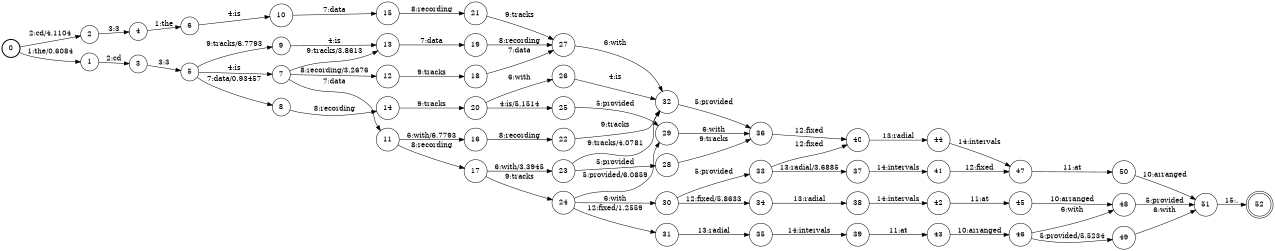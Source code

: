 digraph FST {
rankdir = LR;
size = "8.5,11";
label = "";
center = 1;
orientation = Portrait;
ranksep = "0.4";
nodesep = "0.25";
0 [label = "0", shape = circle, style = bold, fontsize = 14]
	0 -> 1 [label = "1:the/0.6084", fontsize = 14];
	0 -> 2 [label = "2:cd/4.1104", fontsize = 14];
1 [label = "1", shape = circle, style = solid, fontsize = 14]
	1 -> 3 [label = "2:cd", fontsize = 14];
2 [label = "2", shape = circle, style = solid, fontsize = 14]
	2 -> 4 [label = "3:3", fontsize = 14];
3 [label = "3", shape = circle, style = solid, fontsize = 14]
	3 -> 5 [label = "3:3", fontsize = 14];
4 [label = "4", shape = circle, style = solid, fontsize = 14]
	4 -> 6 [label = "1:the", fontsize = 14];
5 [label = "5", shape = circle, style = solid, fontsize = 14]
	5 -> 7 [label = "4:is", fontsize = 14];
	5 -> 8 [label = "7:data/0.93457", fontsize = 14];
	5 -> 9 [label = "9:tracks/6.7793", fontsize = 14];
6 [label = "6", shape = circle, style = solid, fontsize = 14]
	6 -> 10 [label = "4:is", fontsize = 14];
7 [label = "7", shape = circle, style = solid, fontsize = 14]
	7 -> 11 [label = "7:data", fontsize = 14];
	7 -> 12 [label = "8:recording/3.2676", fontsize = 14];
	7 -> 13 [label = "9:tracks/3.8613", fontsize = 14];
8 [label = "8", shape = circle, style = solid, fontsize = 14]
	8 -> 14 [label = "8:recording", fontsize = 14];
9 [label = "9", shape = circle, style = solid, fontsize = 14]
	9 -> 13 [label = "4:is", fontsize = 14];
10 [label = "10", shape = circle, style = solid, fontsize = 14]
	10 -> 15 [label = "7:data", fontsize = 14];
11 [label = "11", shape = circle, style = solid, fontsize = 14]
	11 -> 16 [label = "6:with/6.7793", fontsize = 14];
	11 -> 17 [label = "8:recording", fontsize = 14];
12 [label = "12", shape = circle, style = solid, fontsize = 14]
	12 -> 18 [label = "9:tracks", fontsize = 14];
13 [label = "13", shape = circle, style = solid, fontsize = 14]
	13 -> 19 [label = "7:data", fontsize = 14];
14 [label = "14", shape = circle, style = solid, fontsize = 14]
	14 -> 20 [label = "9:tracks", fontsize = 14];
15 [label = "15", shape = circle, style = solid, fontsize = 14]
	15 -> 21 [label = "8:recording", fontsize = 14];
16 [label = "16", shape = circle, style = solid, fontsize = 14]
	16 -> 22 [label = "8:recording", fontsize = 14];
17 [label = "17", shape = circle, style = solid, fontsize = 14]
	17 -> 23 [label = "6:with/3.3945", fontsize = 14];
	17 -> 24 [label = "9:tracks", fontsize = 14];
18 [label = "18", shape = circle, style = solid, fontsize = 14]
	18 -> 27 [label = "7:data", fontsize = 14];
19 [label = "19", shape = circle, style = solid, fontsize = 14]
	19 -> 27 [label = "8:recording", fontsize = 14];
20 [label = "20", shape = circle, style = solid, fontsize = 14]
	20 -> 25 [label = "4:is/5.1514", fontsize = 14];
	20 -> 26 [label = "6:with", fontsize = 14];
21 [label = "21", shape = circle, style = solid, fontsize = 14]
	21 -> 27 [label = "9:tracks", fontsize = 14];
22 [label = "22", shape = circle, style = solid, fontsize = 14]
	22 -> 32 [label = "9:tracks", fontsize = 14];
23 [label = "23", shape = circle, style = solid, fontsize = 14]
	23 -> 28 [label = "5:provided", fontsize = 14];
	23 -> 32 [label = "9:tracks/4.0781", fontsize = 14];
24 [label = "24", shape = circle, style = solid, fontsize = 14]
	24 -> 29 [label = "5:provided/6.0859", fontsize = 14];
	24 -> 30 [label = "6:with", fontsize = 14];
	24 -> 31 [label = "12:fixed/1.2559", fontsize = 14];
25 [label = "25", shape = circle, style = solid, fontsize = 14]
	25 -> 29 [label = "5:provided", fontsize = 14];
26 [label = "26", shape = circle, style = solid, fontsize = 14]
	26 -> 32 [label = "4:is", fontsize = 14];
27 [label = "27", shape = circle, style = solid, fontsize = 14]
	27 -> 32 [label = "6:with", fontsize = 14];
28 [label = "28", shape = circle, style = solid, fontsize = 14]
	28 -> 36 [label = "9:tracks", fontsize = 14];
29 [label = "29", shape = circle, style = solid, fontsize = 14]
	29 -> 36 [label = "6:with", fontsize = 14];
30 [label = "30", shape = circle, style = solid, fontsize = 14]
	30 -> 33 [label = "5:provided", fontsize = 14];
	30 -> 34 [label = "12:fixed/5.8633", fontsize = 14];
31 [label = "31", shape = circle, style = solid, fontsize = 14]
	31 -> 35 [label = "13:radial", fontsize = 14];
32 [label = "32", shape = circle, style = solid, fontsize = 14]
	32 -> 36 [label = "5:provided", fontsize = 14];
33 [label = "33", shape = circle, style = solid, fontsize = 14]
	33 -> 40 [label = "12:fixed", fontsize = 14];
	33 -> 37 [label = "13:radial/3.6885", fontsize = 14];
34 [label = "34", shape = circle, style = solid, fontsize = 14]
	34 -> 38 [label = "13:radial", fontsize = 14];
35 [label = "35", shape = circle, style = solid, fontsize = 14]
	35 -> 39 [label = "14:intervals", fontsize = 14];
36 [label = "36", shape = circle, style = solid, fontsize = 14]
	36 -> 40 [label = "12:fixed", fontsize = 14];
37 [label = "37", shape = circle, style = solid, fontsize = 14]
	37 -> 41 [label = "14:intervals", fontsize = 14];
38 [label = "38", shape = circle, style = solid, fontsize = 14]
	38 -> 42 [label = "14:intervals", fontsize = 14];
39 [label = "39", shape = circle, style = solid, fontsize = 14]
	39 -> 43 [label = "11:at", fontsize = 14];
40 [label = "40", shape = circle, style = solid, fontsize = 14]
	40 -> 44 [label = "13:radial", fontsize = 14];
41 [label = "41", shape = circle, style = solid, fontsize = 14]
	41 -> 47 [label = "12:fixed", fontsize = 14];
42 [label = "42", shape = circle, style = solid, fontsize = 14]
	42 -> 45 [label = "11:at", fontsize = 14];
43 [label = "43", shape = circle, style = solid, fontsize = 14]
	43 -> 46 [label = "10:arranged", fontsize = 14];
44 [label = "44", shape = circle, style = solid, fontsize = 14]
	44 -> 47 [label = "14:intervals", fontsize = 14];
45 [label = "45", shape = circle, style = solid, fontsize = 14]
	45 -> 48 [label = "10:arranged", fontsize = 14];
46 [label = "46", shape = circle, style = solid, fontsize = 14]
	46 -> 49 [label = "5:provided/5.5234", fontsize = 14];
	46 -> 48 [label = "6:with", fontsize = 14];
47 [label = "47", shape = circle, style = solid, fontsize = 14]
	47 -> 50 [label = "11:at", fontsize = 14];
48 [label = "48", shape = circle, style = solid, fontsize = 14]
	48 -> 51 [label = "5:provided", fontsize = 14];
49 [label = "49", shape = circle, style = solid, fontsize = 14]
	49 -> 51 [label = "6:with", fontsize = 14];
50 [label = "50", shape = circle, style = solid, fontsize = 14]
	50 -> 51 [label = "10:arranged", fontsize = 14];
51 [label = "51", shape = circle, style = solid, fontsize = 14]
	51 -> 52 [label = "15:.", fontsize = 14];
52 [label = "52", shape = doublecircle, style = solid, fontsize = 14]
}
